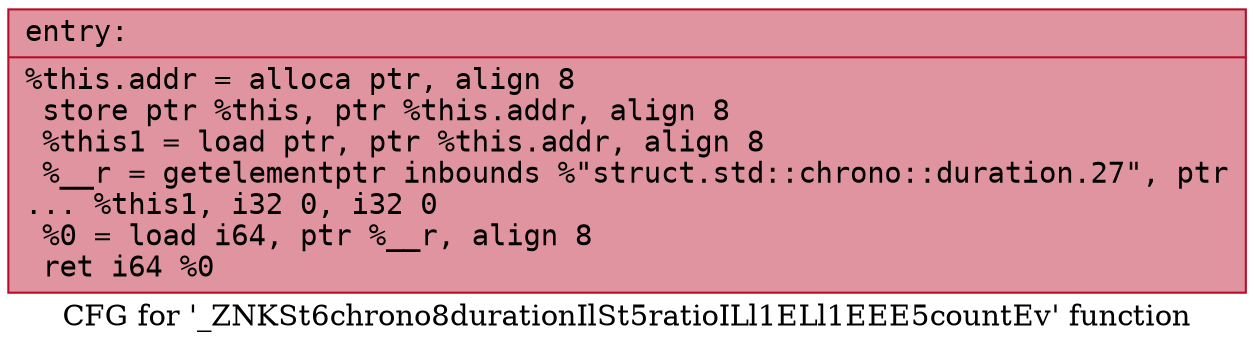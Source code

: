 digraph "CFG for '_ZNKSt6chrono8durationIlSt5ratioILl1ELl1EEE5countEv' function" {
	label="CFG for '_ZNKSt6chrono8durationIlSt5ratioILl1ELl1EEE5countEv' function";

	Node0x5651cd877640 [shape=record,color="#b70d28ff", style=filled, fillcolor="#b70d2870" fontname="Courier",label="{entry:\l|  %this.addr = alloca ptr, align 8\l  store ptr %this, ptr %this.addr, align 8\l  %this1 = load ptr, ptr %this.addr, align 8\l  %__r = getelementptr inbounds %\"struct.std::chrono::duration.27\", ptr\l... %this1, i32 0, i32 0\l  %0 = load i64, ptr %__r, align 8\l  ret i64 %0\l}"];
}
